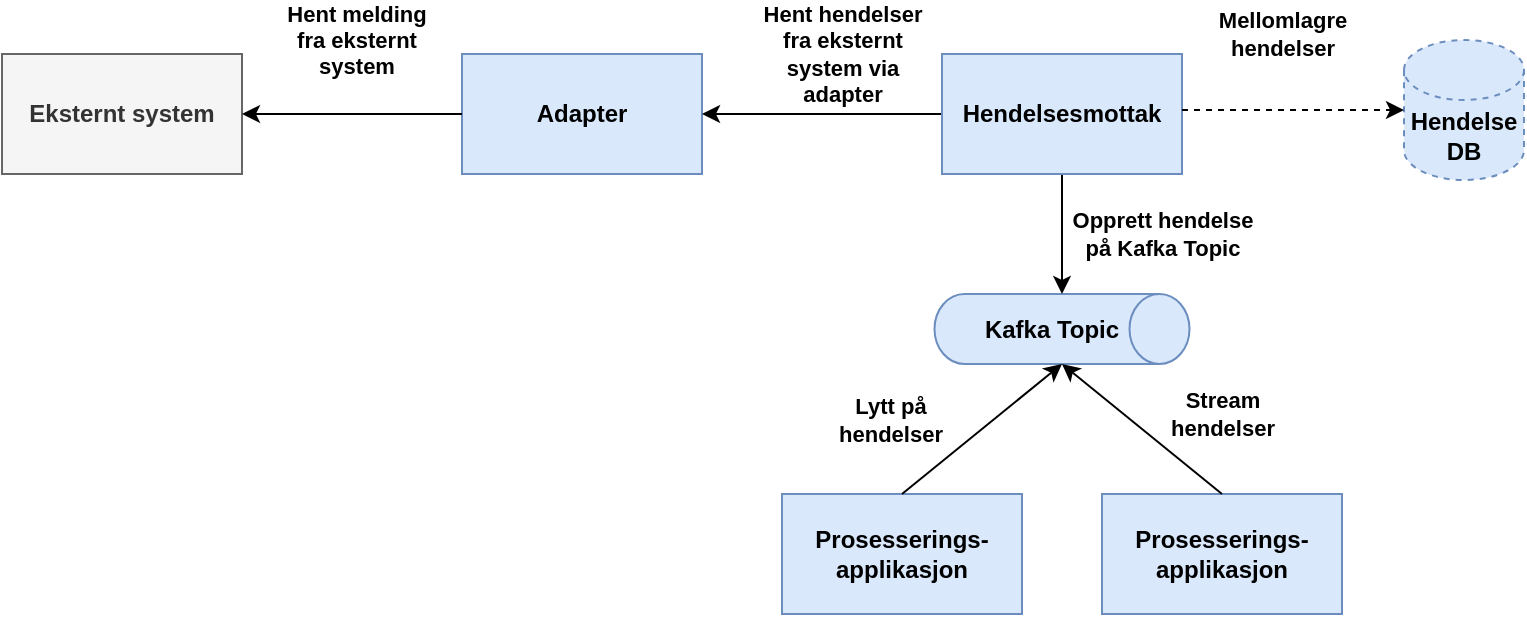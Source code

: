 <mxfile version="14.4.2" type="github" pages="2">
  <diagram id="44pjZZNbckBThAqGyPR0" name="Hent eksterne hendelser">
    <mxGraphModel dx="1038" dy="523" grid="1" gridSize="10" guides="1" tooltips="1" connect="1" arrows="1" fold="1" page="1" pageScale="1" pageWidth="827" pageHeight="1169" math="0" shadow="0">
      <root>
        <mxCell id="0" />
        <mxCell id="1" parent="0" />
        <mxCell id="-AQAdww21R5EllDcyWWj-2" value="Eksternt system" style="rounded=0;whiteSpace=wrap;html=1;fillColor=#f5f5f5;strokeColor=#666666;fontColor=#333333;fontStyle=1" vertex="1" parent="1">
          <mxGeometry x="40" y="80" width="120" height="60" as="geometry" />
        </mxCell>
        <mxCell id="-AQAdww21R5EllDcyWWj-3" value="Adapter" style="rounded=0;whiteSpace=wrap;html=1;fillColor=#dae8fc;strokeColor=#6c8ebf;fontStyle=1" vertex="1" parent="1">
          <mxGeometry x="270" y="80" width="120" height="60" as="geometry" />
        </mxCell>
        <mxCell id="-AQAdww21R5EllDcyWWj-8" value="" style="group;fontStyle=1" vertex="1" connectable="0" parent="1">
          <mxGeometry x="506.25" y="200" width="127.5" height="35" as="geometry" />
        </mxCell>
        <mxCell id="-AQAdww21R5EllDcyWWj-6" value="" style="shape=cylinder3;whiteSpace=wrap;html=1;boundedLbl=1;backgroundOutline=1;size=15;rotation=90;fillColor=#dae8fc;strokeColor=#6c8ebf;" vertex="1" parent="-AQAdww21R5EllDcyWWj-8">
          <mxGeometry x="46.25" y="-46.25" width="35" height="127.5" as="geometry" />
        </mxCell>
        <mxCell id="-AQAdww21R5EllDcyWWj-7" value="Kafka Topic" style="text;html=1;strokeColor=none;fillColor=none;align=center;verticalAlign=middle;whiteSpace=wrap;rounded=0;fontStyle=1" vertex="1" parent="-AQAdww21R5EllDcyWWj-8">
          <mxGeometry x="14" y="7.5" width="90" height="20" as="geometry" />
        </mxCell>
        <mxCell id="-AQAdww21R5EllDcyWWj-10" value="Opprett hendelse &lt;br&gt;på Kafka Topic" style="endArrow=classic;html=1;entryX=0;entryY=0.5;entryDx=0;entryDy=0;entryPerimeter=0;exitX=0.5;exitY=1;exitDx=0;exitDy=0;fontStyle=1" edge="1" parent="1" source="-AQAdww21R5EllDcyWWj-4" target="-AQAdww21R5EllDcyWWj-6">
          <mxGeometry y="50" width="50" height="50" relative="1" as="geometry">
            <mxPoint x="620" y="250" as="sourcePoint" />
            <mxPoint x="670" y="200" as="targetPoint" />
            <mxPoint as="offset" />
          </mxGeometry>
        </mxCell>
        <mxCell id="-AQAdww21R5EllDcyWWj-11" value="Hent hendelser &lt;br&gt;fra eksternt &lt;br&gt;system via &lt;br&gt;adapter" style="endArrow=classic;html=1;entryX=1;entryY=0.5;entryDx=0;entryDy=0;exitX=0;exitY=0.5;exitDx=0;exitDy=0;fontStyle=1" edge="1" parent="1" source="-AQAdww21R5EllDcyWWj-4" target="-AQAdww21R5EllDcyWWj-3">
          <mxGeometry x="-0.167" y="-30" width="50" height="50" relative="1" as="geometry">
            <mxPoint x="620" y="250" as="sourcePoint" />
            <mxPoint x="670" y="200" as="targetPoint" />
            <mxPoint as="offset" />
          </mxGeometry>
        </mxCell>
        <mxCell id="-AQAdww21R5EllDcyWWj-12" value="" style="endArrow=classic;html=1;entryX=1;entryY=0.5;entryDx=0;entryDy=0;exitX=0;exitY=0.5;exitDx=0;exitDy=0;" edge="1" parent="1" source="-AQAdww21R5EllDcyWWj-3" target="-AQAdww21R5EllDcyWWj-2">
          <mxGeometry width="50" height="50" relative="1" as="geometry">
            <mxPoint x="540" y="250" as="sourcePoint" />
            <mxPoint x="590" y="200" as="targetPoint" />
          </mxGeometry>
        </mxCell>
        <mxCell id="-AQAdww21R5EllDcyWWj-13" value="Hent melding &lt;br&gt;fra eksternt &lt;br&gt;system" style="edgeLabel;html=1;align=center;verticalAlign=middle;resizable=0;points=[];fontStyle=1" vertex="1" connectable="0" parent="-AQAdww21R5EllDcyWWj-12">
          <mxGeometry x="-0.345" y="1" relative="1" as="geometry">
            <mxPoint x="-17" y="-38" as="offset" />
          </mxGeometry>
        </mxCell>
        <mxCell id="-AQAdww21R5EllDcyWWj-14" value="" style="group;fontStyle=1" vertex="1" connectable="0" parent="1">
          <mxGeometry x="510" y="80" width="120" height="60" as="geometry" />
        </mxCell>
        <mxCell id="-AQAdww21R5EllDcyWWj-4" value="Hendelsesmottak" style="rounded=0;whiteSpace=wrap;html=1;fillColor=#dae8fc;strokeColor=#6c8ebf;fontStyle=1" vertex="1" parent="-AQAdww21R5EllDcyWWj-14">
          <mxGeometry width="120" height="60" as="geometry" />
        </mxCell>
        <mxCell id="-AQAdww21R5EllDcyWWj-1" value="" style="shape=image;html=1;verticalAlign=top;verticalLabelPosition=bottom;labelBackgroundColor=#ffffff;imageAspect=0;aspect=fixed;image=https://cdn0.iconfinder.com/data/icons/education-340/100/Tilda_Icons_1ed_timer-128.png" vertex="1" parent="-AQAdww21R5EllDcyWWj-14">
          <mxGeometry x="92" width="28" height="28" as="geometry" />
        </mxCell>
        <mxCell id="-AQAdww21R5EllDcyWWj-19" value="Prosesserings-applikasjon" style="rounded=0;whiteSpace=wrap;html=1;fillColor=#dae8fc;strokeColor=#6c8ebf;fontStyle=1" vertex="1" parent="1">
          <mxGeometry x="430" y="300" width="120" height="60" as="geometry" />
        </mxCell>
        <mxCell id="-AQAdww21R5EllDcyWWj-20" value="Prosesserings-applikasjon" style="rounded=0;whiteSpace=wrap;html=1;fillColor=#dae8fc;strokeColor=#6c8ebf;fontStyle=1" vertex="1" parent="1">
          <mxGeometry x="590" y="300" width="120" height="60" as="geometry" />
        </mxCell>
        <mxCell id="-AQAdww21R5EllDcyWWj-21" value="" style="endArrow=classic;html=1;entryX=1;entryY=0.5;entryDx=0;entryDy=0;entryPerimeter=0;exitX=0.5;exitY=0;exitDx=0;exitDy=0;" edge="1" parent="1" source="-AQAdww21R5EllDcyWWj-19" target="-AQAdww21R5EllDcyWWj-6">
          <mxGeometry width="50" height="50" relative="1" as="geometry">
            <mxPoint x="450" y="210" as="sourcePoint" />
            <mxPoint x="500" y="160" as="targetPoint" />
          </mxGeometry>
        </mxCell>
        <mxCell id="-AQAdww21R5EllDcyWWj-22" value="Lytt på &lt;br&gt;hendelser" style="edgeLabel;html=1;align=center;verticalAlign=middle;resizable=0;points=[];fontStyle=1" vertex="1" connectable="0" parent="-AQAdww21R5EllDcyWWj-21">
          <mxGeometry x="-0.358" y="1" relative="1" as="geometry">
            <mxPoint x="-30.74" y="-16.03" as="offset" />
          </mxGeometry>
        </mxCell>
        <mxCell id="-AQAdww21R5EllDcyWWj-23" value="Stream &lt;br&gt;hendelser" style="endArrow=classic;html=1;entryX=1;entryY=0.5;entryDx=0;entryDy=0;entryPerimeter=0;exitX=0.5;exitY=0;exitDx=0;exitDy=0;fontStyle=1" edge="1" parent="1" source="-AQAdww21R5EllDcyWWj-20" target="-AQAdww21R5EllDcyWWj-6">
          <mxGeometry x="-0.511" y="-31" width="50" height="50" relative="1" as="geometry">
            <mxPoint x="450" y="210" as="sourcePoint" />
            <mxPoint x="500" y="160" as="targetPoint" />
            <mxPoint as="offset" />
          </mxGeometry>
        </mxCell>
        <mxCell id="-AQAdww21R5EllDcyWWj-24" value="Hendelse&lt;br&gt;DB" style="shape=cylinder3;whiteSpace=wrap;html=1;boundedLbl=1;backgroundOutline=1;size=15;dashed=1;fillColor=#dae8fc;strokeColor=#6c8ebf;fontStyle=1" vertex="1" parent="1">
          <mxGeometry x="741" y="73" width="60" height="70" as="geometry" />
        </mxCell>
        <mxCell id="-AQAdww21R5EllDcyWWj-25" value="" style="endArrow=classic;html=1;entryX=0;entryY=0.5;entryDx=0;entryDy=0;entryPerimeter=0;exitX=1;exitY=1;exitDx=0;exitDy=0;dashed=1;" edge="1" parent="1" source="-AQAdww21R5EllDcyWWj-1" target="-AQAdww21R5EllDcyWWj-24">
          <mxGeometry width="50" height="50" relative="1" as="geometry">
            <mxPoint x="450" y="220" as="sourcePoint" />
            <mxPoint x="500" y="170" as="targetPoint" />
          </mxGeometry>
        </mxCell>
        <mxCell id="-AQAdww21R5EllDcyWWj-26" value="Mellomlagre&lt;br&gt;hendelser" style="edgeLabel;html=1;align=center;verticalAlign=middle;resizable=0;points=[];fontStyle=1" vertex="1" connectable="0" parent="-AQAdww21R5EllDcyWWj-25">
          <mxGeometry x="-0.265" y="-1" relative="1" as="geometry">
            <mxPoint x="9" y="-39" as="offset" />
          </mxGeometry>
        </mxCell>
      </root>
    </mxGraphModel>
  </diagram>
  <diagram id="O7opFFiD8K8UCtJvytd-" name="Motta eksterne hendelser">
    <mxGraphModel dx="1038" dy="523" grid="1" gridSize="10" guides="1" tooltips="1" connect="1" arrows="1" fold="1" page="1" pageScale="1" pageWidth="827" pageHeight="1169" math="0" shadow="0">
      <root>
        <mxCell id="rbksjSDKGQheIVxJr8ZK-0" />
        <mxCell id="rbksjSDKGQheIVxJr8ZK-1" parent="rbksjSDKGQheIVxJr8ZK-0" />
        <mxCell id="z899Mkve1mDAhBm-N3Mr-0" value="Eksternt system" style="rounded=0;whiteSpace=wrap;html=1;fillColor=#f5f5f5;strokeColor=#666666;fontColor=#333333;fontStyle=1" vertex="1" parent="rbksjSDKGQheIVxJr8ZK-1">
          <mxGeometry x="80" y="90" width="120" height="60" as="geometry" />
        </mxCell>
        <mxCell id="z899Mkve1mDAhBm-N3Mr-2" value="" style="group;fontStyle=1" vertex="1" connectable="0" parent="rbksjSDKGQheIVxJr8ZK-1">
          <mxGeometry x="292.25" y="210" width="127.5" height="35" as="geometry" />
        </mxCell>
        <mxCell id="z899Mkve1mDAhBm-N3Mr-3" value="" style="shape=cylinder3;whiteSpace=wrap;html=1;boundedLbl=1;backgroundOutline=1;size=15;rotation=90;fillColor=#dae8fc;strokeColor=#6c8ebf;" vertex="1" parent="z899Mkve1mDAhBm-N3Mr-2">
          <mxGeometry x="46.25" y="-46.25" width="35" height="127.5" as="geometry" />
        </mxCell>
        <mxCell id="z899Mkve1mDAhBm-N3Mr-4" value="Kafka Topic" style="text;html=1;strokeColor=none;fillColor=none;align=center;verticalAlign=middle;whiteSpace=wrap;rounded=0;fontStyle=1" vertex="1" parent="z899Mkve1mDAhBm-N3Mr-2">
          <mxGeometry x="14" y="7.5" width="90" height="20" as="geometry" />
        </mxCell>
        <mxCell id="z899Mkve1mDAhBm-N3Mr-5" value="Opprett hendelse &lt;br&gt;på Kafka Topic" style="endArrow=classic;html=1;entryX=0;entryY=0.5;entryDx=0;entryDy=0;entryPerimeter=0;exitX=0.5;exitY=1;exitDx=0;exitDy=0;fontStyle=1" edge="1" parent="rbksjSDKGQheIVxJr8ZK-1" source="z899Mkve1mDAhBm-N3Mr-10" target="z899Mkve1mDAhBm-N3Mr-3">
          <mxGeometry y="50" width="50" height="50" relative="1" as="geometry">
            <mxPoint x="406" y="260" as="sourcePoint" />
            <mxPoint x="456" y="210" as="targetPoint" />
            <mxPoint as="offset" />
          </mxGeometry>
        </mxCell>
        <mxCell id="z899Mkve1mDAhBm-N3Mr-7" value="" style="endArrow=classic;html=1;exitX=1;exitY=0.5;exitDx=0;exitDy=0;entryX=0;entryY=0.5;entryDx=0;entryDy=0;" edge="1" parent="rbksjSDKGQheIVxJr8ZK-1" source="z899Mkve1mDAhBm-N3Mr-0" target="z899Mkve1mDAhBm-N3Mr-10">
          <mxGeometry width="50" height="50" relative="1" as="geometry">
            <mxPoint x="-44" y="260" as="sourcePoint" />
            <mxPoint x="66" y="220" as="targetPoint" />
          </mxGeometry>
        </mxCell>
        <mxCell id="z899Mkve1mDAhBm-N3Mr-8" value="Send inn &lt;br&gt;hendelse&lt;br&gt;(REST)" style="edgeLabel;html=1;align=center;verticalAlign=middle;resizable=0;points=[];fontStyle=1" vertex="1" connectable="0" parent="z899Mkve1mDAhBm-N3Mr-7">
          <mxGeometry x="-0.345" y="1" relative="1" as="geometry">
            <mxPoint x="15" y="-29" as="offset" />
          </mxGeometry>
        </mxCell>
        <mxCell id="z899Mkve1mDAhBm-N3Mr-12" value="Prosesserings-applikasjon" style="rounded=0;whiteSpace=wrap;html=1;fillColor=#dae8fc;strokeColor=#6c8ebf;fontStyle=1" vertex="1" parent="rbksjSDKGQheIVxJr8ZK-1">
          <mxGeometry x="216" y="310" width="120" height="60" as="geometry" />
        </mxCell>
        <mxCell id="z899Mkve1mDAhBm-N3Mr-13" value="Prosesserings-applikasjon" style="rounded=0;whiteSpace=wrap;html=1;fillColor=#dae8fc;strokeColor=#6c8ebf;fontStyle=1" vertex="1" parent="rbksjSDKGQheIVxJr8ZK-1">
          <mxGeometry x="376" y="310" width="120" height="60" as="geometry" />
        </mxCell>
        <mxCell id="z899Mkve1mDAhBm-N3Mr-14" value="" style="endArrow=classic;html=1;entryX=1;entryY=0.5;entryDx=0;entryDy=0;entryPerimeter=0;exitX=0.5;exitY=0;exitDx=0;exitDy=0;" edge="1" parent="rbksjSDKGQheIVxJr8ZK-1" source="z899Mkve1mDAhBm-N3Mr-12" target="z899Mkve1mDAhBm-N3Mr-3">
          <mxGeometry width="50" height="50" relative="1" as="geometry">
            <mxPoint x="236" y="220" as="sourcePoint" />
            <mxPoint x="286" y="170" as="targetPoint" />
          </mxGeometry>
        </mxCell>
        <mxCell id="z899Mkve1mDAhBm-N3Mr-15" value="Lytt på &lt;br&gt;hendelser" style="edgeLabel;html=1;align=center;verticalAlign=middle;resizable=0;points=[];fontStyle=1" vertex="1" connectable="0" parent="z899Mkve1mDAhBm-N3Mr-14">
          <mxGeometry x="-0.358" y="1" relative="1" as="geometry">
            <mxPoint x="-30.74" y="-16.03" as="offset" />
          </mxGeometry>
        </mxCell>
        <mxCell id="z899Mkve1mDAhBm-N3Mr-16" value="Stream &lt;br&gt;hendelser" style="endArrow=classic;html=1;entryX=1;entryY=0.5;entryDx=0;entryDy=0;entryPerimeter=0;exitX=0.5;exitY=0;exitDx=0;exitDy=0;fontStyle=1" edge="1" parent="rbksjSDKGQheIVxJr8ZK-1" source="z899Mkve1mDAhBm-N3Mr-13" target="z899Mkve1mDAhBm-N3Mr-3">
          <mxGeometry x="-0.511" y="-31" width="50" height="50" relative="1" as="geometry">
            <mxPoint x="236" y="220" as="sourcePoint" />
            <mxPoint x="286" y="170" as="targetPoint" />
            <mxPoint as="offset" />
          </mxGeometry>
        </mxCell>
        <mxCell id="z899Mkve1mDAhBm-N3Mr-17" value="Hendelse&lt;br&gt;DB" style="shape=cylinder3;whiteSpace=wrap;html=1;boundedLbl=1;backgroundOutline=1;size=15;dashed=1;fillColor=#dae8fc;strokeColor=#6c8ebf;fontStyle=1" vertex="1" parent="rbksjSDKGQheIVxJr8ZK-1">
          <mxGeometry x="527" y="83" width="60" height="70" as="geometry" />
        </mxCell>
        <mxCell id="z899Mkve1mDAhBm-N3Mr-18" value="" style="endArrow=classic;html=1;entryX=0;entryY=0.5;entryDx=0;entryDy=0;entryPerimeter=0;exitX=1;exitY=1;exitDx=0;exitDy=0;dashed=1;" edge="1" parent="rbksjSDKGQheIVxJr8ZK-1" target="z899Mkve1mDAhBm-N3Mr-17">
          <mxGeometry width="50" height="50" relative="1" as="geometry">
            <mxPoint x="416" y="118" as="sourcePoint" />
            <mxPoint x="286" y="180" as="targetPoint" />
          </mxGeometry>
        </mxCell>
        <mxCell id="z899Mkve1mDAhBm-N3Mr-19" value="Mellomlagre&lt;br&gt;hendelser" style="edgeLabel;html=1;align=center;verticalAlign=middle;resizable=0;points=[];fontStyle=1" vertex="1" connectable="0" parent="z899Mkve1mDAhBm-N3Mr-18">
          <mxGeometry x="-0.265" y="-1" relative="1" as="geometry">
            <mxPoint x="9" y="-39" as="offset" />
          </mxGeometry>
        </mxCell>
        <mxCell id="z899Mkve1mDAhBm-N3Mr-10" value="Hendelsesmottak" style="rounded=0;whiteSpace=wrap;html=1;fillColor=#dae8fc;strokeColor=#6c8ebf;fontStyle=1" vertex="1" parent="rbksjSDKGQheIVxJr8ZK-1">
          <mxGeometry x="296" y="90" width="120" height="60" as="geometry" />
        </mxCell>
      </root>
    </mxGraphModel>
  </diagram>
</mxfile>
